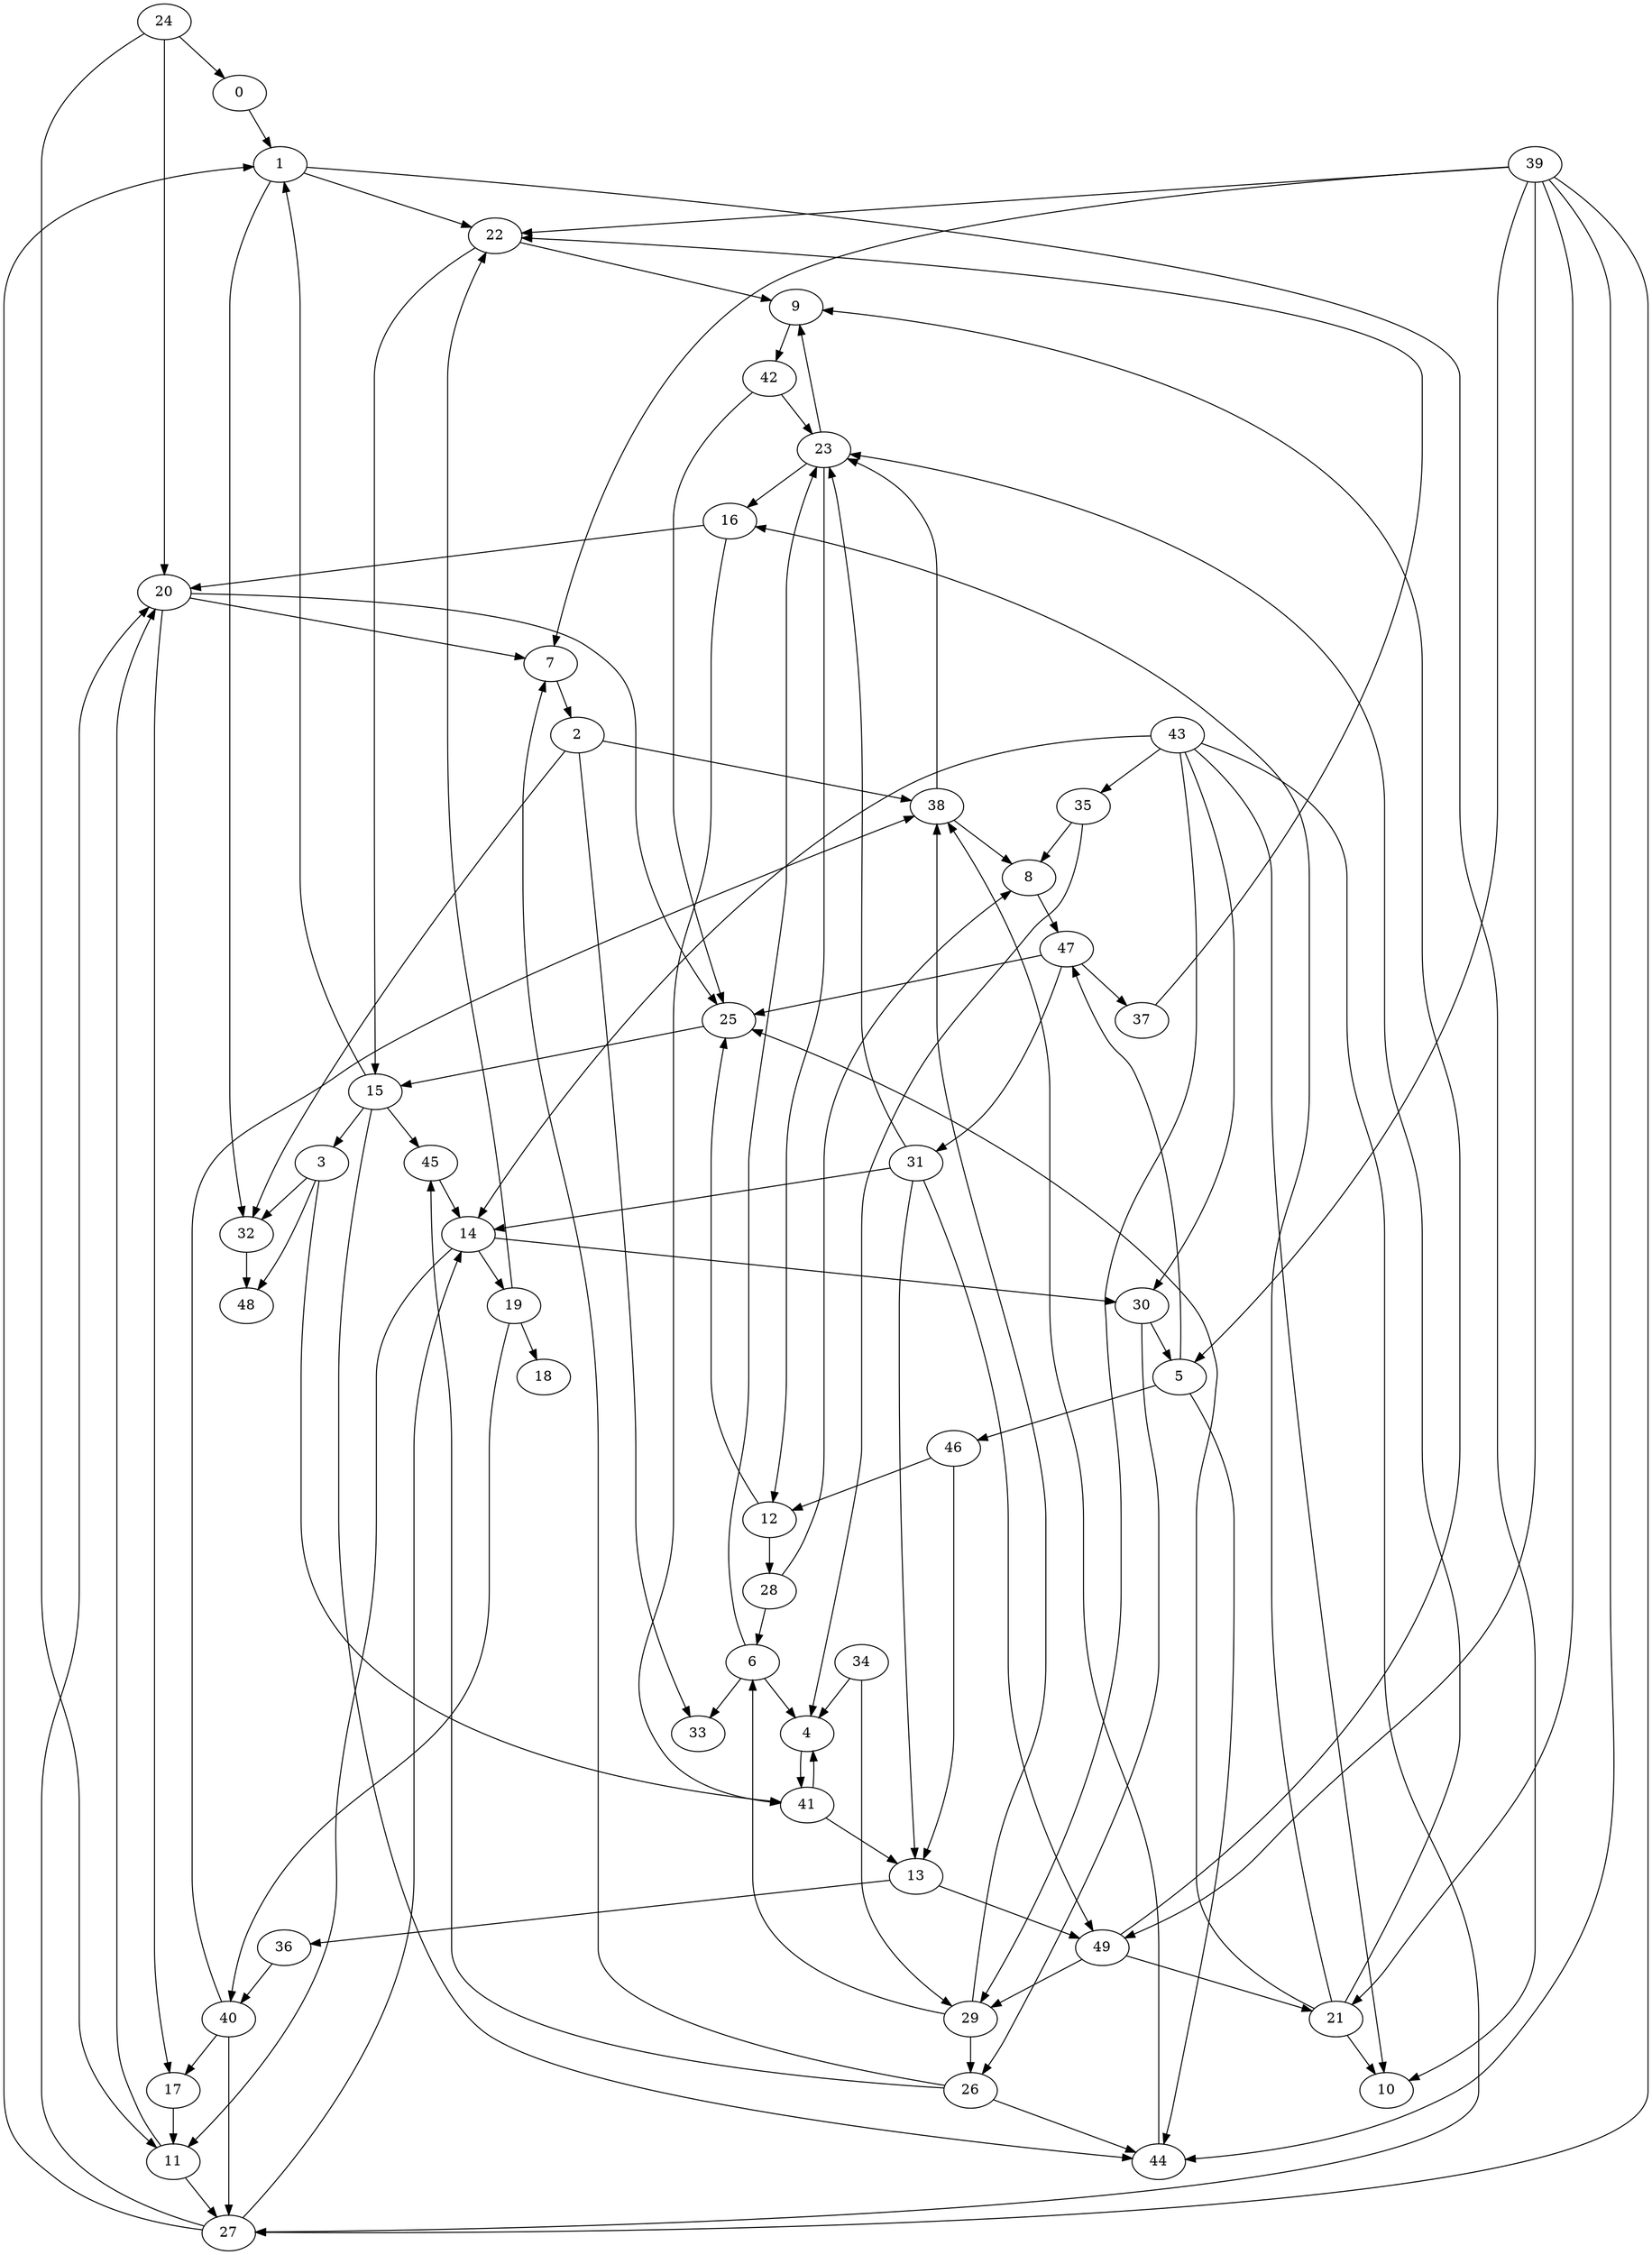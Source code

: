 strict digraph {
0;
1;
2;
3;
4;
5;
6;
7;
8;
9;
10;
11;
12;
13;
14;
15;
16;
17;
18;
19;
20;
21;
22;
23;
24;
25;
26;
27;
28;
29;
30;
31;
32;
33;
34;
35;
36;
37;
38;
39;
40;
41;
42;
43;
44;
45;
46;
47;
48;
49;
0 -> 1 [weight=1];
1 -> 10 [weight=1];
1 -> 22 [weight=1];
1 -> 32 [weight=1];
2 -> 32 [weight=1];
2 -> 33 [weight=1];
2 -> 38 [weight=1];
3 -> 32 [weight=1];
3 -> 41 [weight=1];
3 -> 48 [weight=1];
4 -> 41 [weight=1];
5 -> 44 [weight=1];
5 -> 46 [weight=1];
5 -> 47 [weight=1];
6 -> 4 [weight=1];
6 -> 23 [weight=1];
6 -> 33 [weight=1];
7 -> 2 [weight=1];
8 -> 47 [weight=1];
9 -> 42 [weight=1];
11 -> 20 [weight=1];
11 -> 27 [weight=1];
12 -> 25 [weight=1];
12 -> 28 [weight=1];
13 -> 36 [weight=1];
13 -> 49 [weight=1];
14 -> 11 [weight=1];
14 -> 19 [weight=1];
14 -> 30 [weight=1];
15 -> 1 [weight=1];
15 -> 3 [weight=1];
15 -> 44 [weight=1];
15 -> 45 [weight=1];
16 -> 20 [weight=1];
16 -> 41 [weight=1];
17 -> 11 [weight=1];
19 -> 18 [weight=1];
19 -> 22 [weight=1];
19 -> 40 [weight=1];
20 -> 7 [weight=1];
20 -> 17 [weight=1];
20 -> 25 [weight=1];
21 -> 10 [weight=1];
21 -> 16 [weight=1];
21 -> 23 [weight=1];
21 -> 25 [weight=1];
22 -> 9 [weight=1];
22 -> 15 [weight=1];
23 -> 9 [weight=1];
23 -> 12 [weight=1];
23 -> 16 [weight=1];
24 -> 0 [weight=1];
24 -> 11 [weight=1];
24 -> 20 [weight=1];
25 -> 15 [weight=1];
26 -> 7 [weight=1];
26 -> 44 [weight=1];
26 -> 45 [weight=1];
27 -> 1 [weight=1];
27 -> 14 [weight=1];
27 -> 20 [weight=1];
28 -> 6 [weight=1];
28 -> 8 [weight=1];
29 -> 6 [weight=1];
29 -> 26 [weight=1];
29 -> 38 [weight=1];
30 -> 5 [weight=1];
30 -> 26 [weight=1];
31 -> 13 [weight=1];
31 -> 14 [weight=1];
31 -> 23 [weight=1];
31 -> 49 [weight=1];
32 -> 48 [weight=1];
34 -> 4 [weight=1];
34 -> 29 [weight=1];
35 -> 4 [weight=1];
35 -> 8 [weight=1];
36 -> 40 [weight=1];
37 -> 22 [weight=1];
38 -> 8 [weight=1];
38 -> 23 [weight=1];
39 -> 5 [weight=1];
39 -> 7 [weight=1];
39 -> 21 [weight=1];
39 -> 22 [weight=1];
39 -> 27 [weight=1];
39 -> 44 [weight=1];
39 -> 49 [weight=1];
40 -> 17 [weight=1];
40 -> 27 [weight=1];
40 -> 38 [weight=1];
41 -> 4 [weight=1];
41 -> 13 [weight=1];
42 -> 23 [weight=1];
42 -> 25 [weight=1];
43 -> 10 [weight=1];
43 -> 14 [weight=1];
43 -> 27 [weight=1];
43 -> 29 [weight=1];
43 -> 30 [weight=1];
43 -> 35 [weight=1];
44 -> 38 [weight=1];
45 -> 14 [weight=1];
46 -> 12 [weight=1];
46 -> 13 [weight=1];
47 -> 25 [weight=1];
47 -> 31 [weight=1];
47 -> 37 [weight=1];
49 -> 9 [weight=1];
49 -> 21 [weight=1];
49 -> 29 [weight=1];
}
